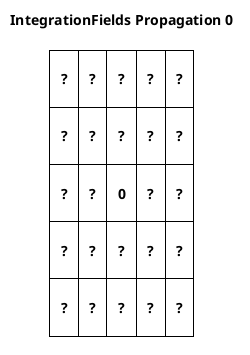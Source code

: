 @startuml int_field_prop0

title
IntegrationFields Propagation 0

|\n   ?   \n|\n   ?   \n|\n   ?   \n|\n   ?   \n|\n   ?   \n|
|\n   ?   \n|\n   ?   \n|\n   ?   \n|\n   ?   \n|\n   ?   \n|
|\n   ?   \n|\n   ?   \n|\n   0   \n|\n   ?   \n|\n   ?   \n|
|\n   ?   \n|\n   ?   \n|\n   ?   \n|\n   ?   \n|\n   ?   \n|
|\n   ?   \n|\n   ?   \n|\n   ?   \n|\n   ?   \n|\n   ?   \n|
end title
@enduml
